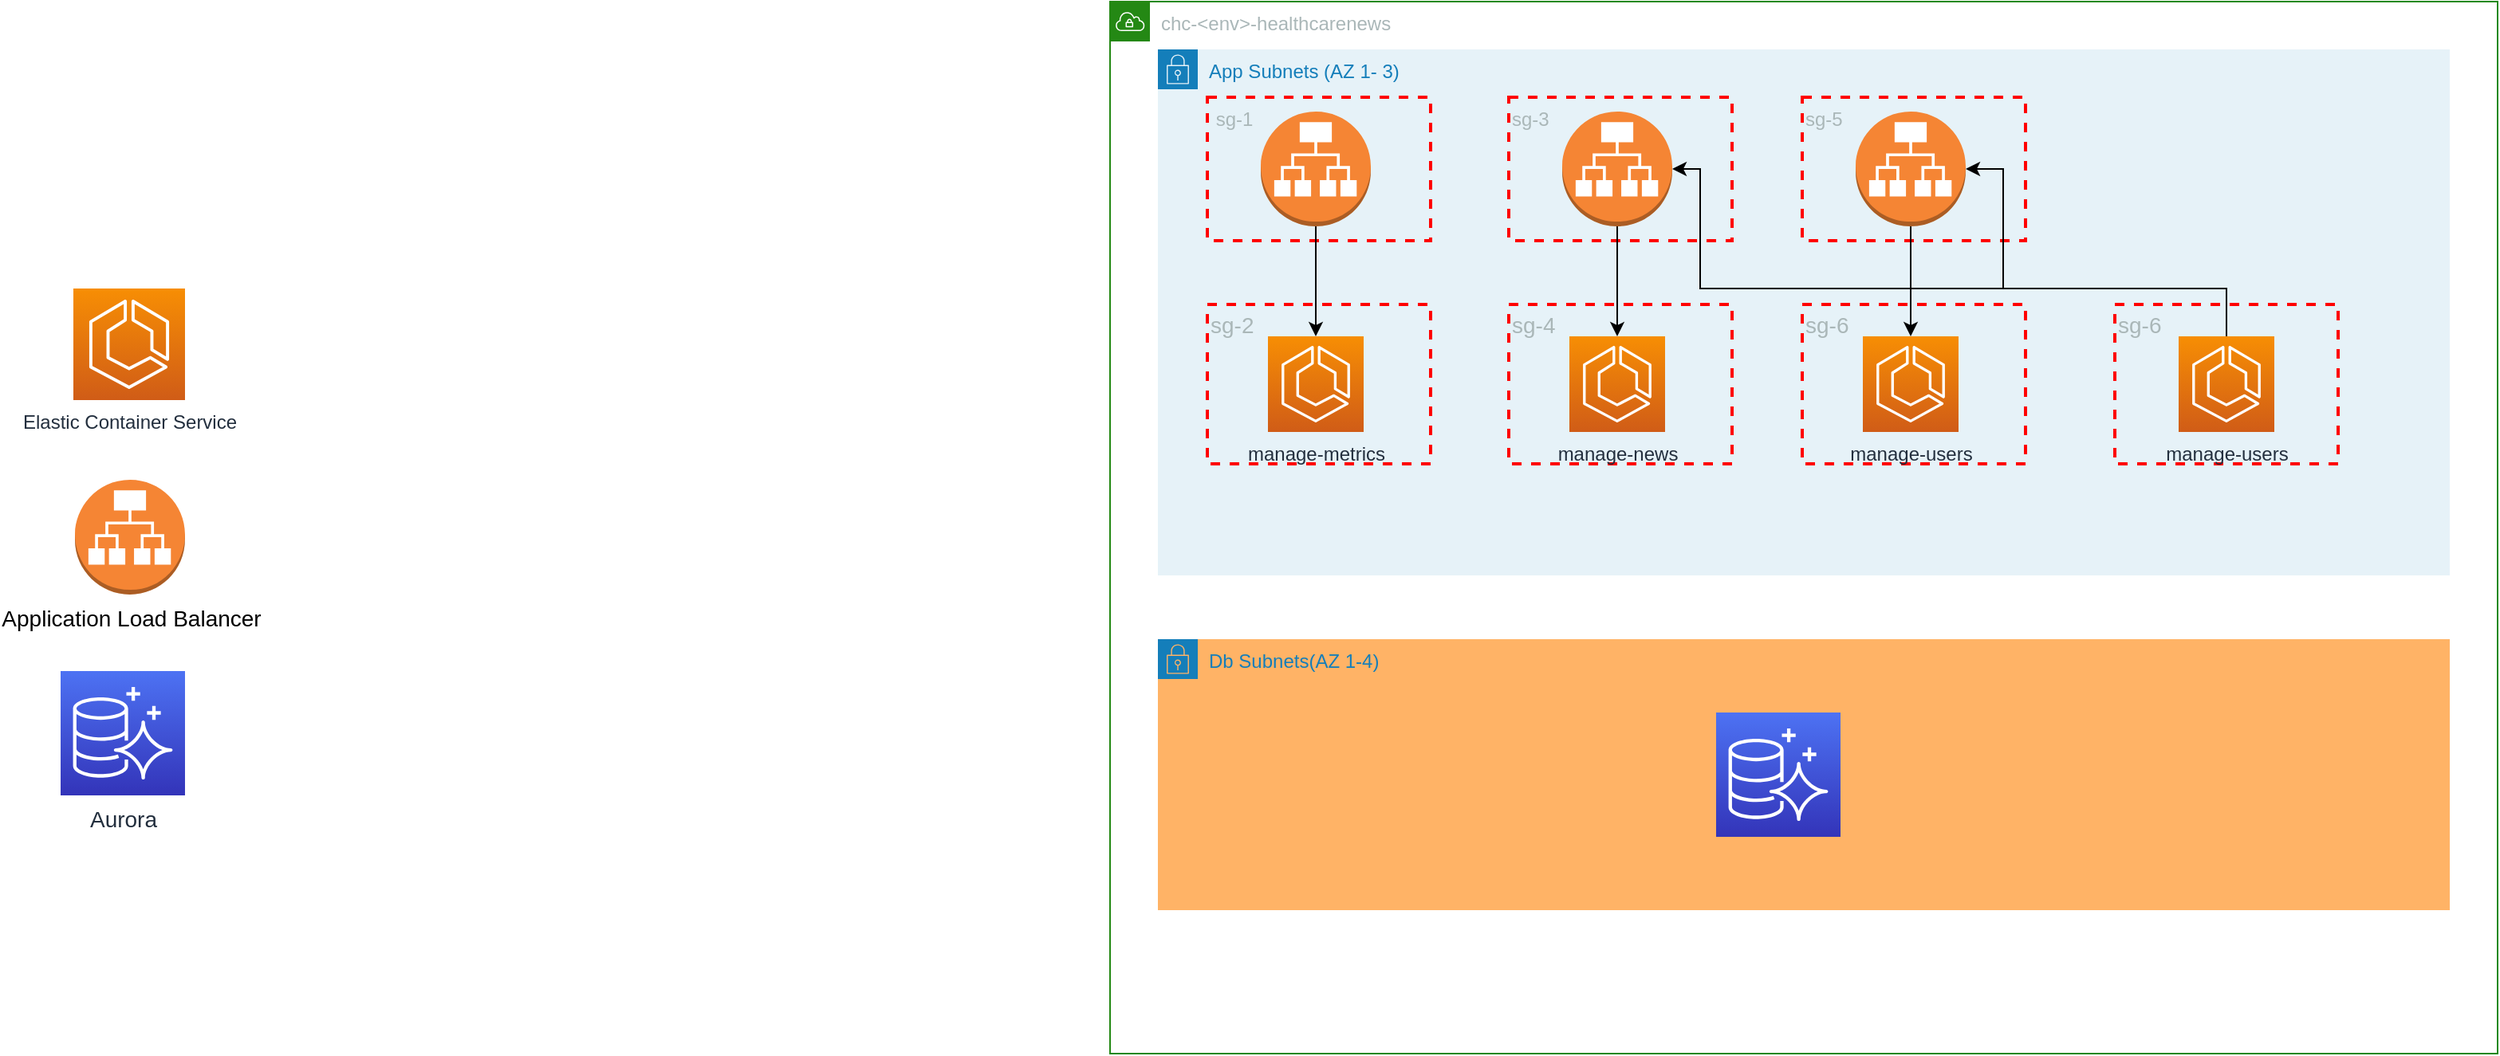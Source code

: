 <mxfile version="20.0.1" type="github">
  <diagram id="THHtqLxlr9Eyj4_QdLKH" name="Page-1">
    <mxGraphModel dx="3215" dy="2635" grid="1" gridSize="10" guides="1" tooltips="1" connect="1" arrows="1" fold="1" page="1" pageScale="1" pageWidth="850" pageHeight="1100" math="0" shadow="0">
      <root>
        <mxCell id="0" />
        <mxCell id="1" parent="0" />
        <mxCell id="4MTSjBQXgzEs_JSY60rq-1" value="chc-&amp;lt;env&amp;gt;-healthcarenews" style="points=[[0,0],[0.25,0],[0.5,0],[0.75,0],[1,0],[1,0.25],[1,0.5],[1,0.75],[1,1],[0.75,1],[0.5,1],[0.25,1],[0,1],[0,0.75],[0,0.5],[0,0.25]];outlineConnect=0;gradientColor=none;html=1;whiteSpace=wrap;fontSize=12;fontStyle=0;container=1;pointerEvents=0;collapsible=0;recursiveResize=0;shape=mxgraph.aws4.group;grIcon=mxgraph.aws4.group_vpc;strokeColor=#248814;fillColor=none;verticalAlign=top;align=left;spacingLeft=30;fontColor=#AAB7B8;dashed=0;" parent="1" vertex="1">
          <mxGeometry x="-40" y="-50" width="870" height="660" as="geometry" />
        </mxCell>
        <mxCell id="4MTSjBQXgzEs_JSY60rq-2" value="App Subnets (AZ 1- 3)" style="points=[[0,0],[0.25,0],[0.5,0],[0.75,0],[1,0],[1,0.25],[1,0.5],[1,0.75],[1,1],[0.75,1],[0.5,1],[0.25,1],[0,1],[0,0.75],[0,0.5],[0,0.25]];outlineConnect=0;gradientColor=none;html=1;whiteSpace=wrap;fontSize=12;fontStyle=0;container=1;pointerEvents=0;collapsible=0;recursiveResize=0;shape=mxgraph.aws4.group;grIcon=mxgraph.aws4.group_security_group;grStroke=0;strokeColor=#147EBA;fillColor=#E6F2F8;verticalAlign=top;align=left;spacingLeft=30;fontColor=#147EBA;dashed=0;" parent="4MTSjBQXgzEs_JSY60rq-1" vertex="1">
          <mxGeometry x="30" y="30" width="810" height="330" as="geometry" />
        </mxCell>
        <mxCell id="1BZKLHb2ks1q9DWt4mDp-4" value="&lt;font color=&quot;#aab7b8&quot;&gt;sg-2&lt;/font&gt;" style="fontStyle=0;verticalAlign=top;align=left;spacingTop=-2;fillColor=none;rounded=0;whiteSpace=wrap;html=1;strokeColor=#FF0000;strokeWidth=2;dashed=1;container=1;collapsible=0;expand=0;recursiveResize=0;fontSize=14;" vertex="1" parent="4MTSjBQXgzEs_JSY60rq-2">
          <mxGeometry x="31" y="160" width="140" height="100" as="geometry" />
        </mxCell>
        <mxCell id="4MTSjBQXgzEs_JSY60rq-4" value="manage-metrics&lt;br&gt;" style="sketch=0;points=[[0,0,0],[0.25,0,0],[0.5,0,0],[0.75,0,0],[1,0,0],[0,1,0],[0.25,1,0],[0.5,1,0],[0.75,1,0],[1,1,0],[0,0.25,0],[0,0.5,0],[0,0.75,0],[1,0.25,0],[1,0.5,0],[1,0.75,0]];outlineConnect=0;fontColor=#232F3E;gradientColor=#F78E04;gradientDirection=north;fillColor=#D05C17;strokeColor=#ffffff;dashed=0;verticalLabelPosition=bottom;verticalAlign=top;align=center;html=1;fontSize=12;fontStyle=0;aspect=fixed;shape=mxgraph.aws4.resourceIcon;resIcon=mxgraph.aws4.ecs;" parent="1BZKLHb2ks1q9DWt4mDp-4" vertex="1">
          <mxGeometry x="38" y="20" width="60" height="60" as="geometry" />
        </mxCell>
        <mxCell id="1BZKLHb2ks1q9DWt4mDp-5" value="&lt;font style=&quot;font-size: 12px;&quot; color=&quot;#aab7b8&quot;&gt;&amp;nbsp;sg-1&lt;/font&gt;" style="fontStyle=0;verticalAlign=top;align=left;spacingTop=-2;fillColor=none;rounded=0;whiteSpace=wrap;html=1;strokeColor=#FF0000;strokeWidth=2;dashed=1;container=1;collapsible=0;expand=0;recursiveResize=0;fontSize=14;" vertex="1" parent="4MTSjBQXgzEs_JSY60rq-2">
          <mxGeometry x="31" y="30" width="140" height="90" as="geometry" />
        </mxCell>
        <mxCell id="4MTSjBQXgzEs_JSY60rq-7" value="" style="outlineConnect=0;dashed=0;verticalLabelPosition=bottom;verticalAlign=top;align=center;html=1;shape=mxgraph.aws3.application_load_balancer;fillColor=#F58534;gradientColor=none;" parent="1BZKLHb2ks1q9DWt4mDp-5" vertex="1">
          <mxGeometry x="33.5" y="9" width="69" height="72" as="geometry" />
        </mxCell>
        <mxCell id="4MTSjBQXgzEs_JSY60rq-8" style="edgeStyle=orthogonalEdgeStyle;rounded=0;orthogonalLoop=1;jettySize=auto;html=1;entryX=0.5;entryY=0;entryDx=0;entryDy=0;entryPerimeter=0;" parent="4MTSjBQXgzEs_JSY60rq-2" source="4MTSjBQXgzEs_JSY60rq-7" target="4MTSjBQXgzEs_JSY60rq-4" edge="1">
          <mxGeometry relative="1" as="geometry" />
        </mxCell>
        <mxCell id="1BZKLHb2ks1q9DWt4mDp-8" value="&lt;font style=&quot;font-size: 12px;&quot; color=&quot;#aab7b8&quot;&gt;sg-3&lt;/font&gt;" style="fontStyle=0;verticalAlign=top;align=left;spacingTop=-2;fillColor=none;rounded=0;whiteSpace=wrap;html=1;strokeColor=#FF0000;strokeWidth=2;dashed=1;container=1;collapsible=0;expand=0;recursiveResize=0;fontSize=14;" vertex="1" parent="4MTSjBQXgzEs_JSY60rq-2">
          <mxGeometry x="220" y="30" width="140" height="90" as="geometry" />
        </mxCell>
        <mxCell id="1BZKLHb2ks1q9DWt4mDp-9" value="" style="outlineConnect=0;dashed=0;verticalLabelPosition=bottom;verticalAlign=top;align=center;html=1;shape=mxgraph.aws3.application_load_balancer;fillColor=#F58534;gradientColor=none;" vertex="1" parent="1BZKLHb2ks1q9DWt4mDp-8">
          <mxGeometry x="33.5" y="9" width="69" height="72" as="geometry" />
        </mxCell>
        <mxCell id="1BZKLHb2ks1q9DWt4mDp-10" value="&lt;font style=&quot;font-size: 12px;&quot; color=&quot;#aab7b8&quot;&gt;sg-5&lt;br&gt;&lt;br&gt;&lt;/font&gt;" style="fontStyle=0;verticalAlign=top;align=left;spacingTop=-2;fillColor=none;rounded=0;whiteSpace=wrap;html=1;strokeColor=#FF0000;strokeWidth=2;dashed=1;container=1;collapsible=0;expand=0;recursiveResize=0;fontSize=14;" vertex="1" parent="4MTSjBQXgzEs_JSY60rq-2">
          <mxGeometry x="404" y="30" width="140" height="90" as="geometry" />
        </mxCell>
        <mxCell id="1BZKLHb2ks1q9DWt4mDp-11" value="" style="outlineConnect=0;dashed=0;verticalLabelPosition=bottom;verticalAlign=top;align=center;html=1;shape=mxgraph.aws3.application_load_balancer;fillColor=#F58534;gradientColor=none;" vertex="1" parent="1BZKLHb2ks1q9DWt4mDp-10">
          <mxGeometry x="33.5" y="9" width="69" height="72" as="geometry" />
        </mxCell>
        <mxCell id="1BZKLHb2ks1q9DWt4mDp-12" value="&lt;font color=&quot;#aab7b8&quot;&gt;sg-4&lt;br&gt;&lt;br&gt;&lt;/font&gt;" style="fontStyle=0;verticalAlign=top;align=left;spacingTop=-2;fillColor=none;rounded=0;whiteSpace=wrap;html=1;strokeColor=#FF0000;strokeWidth=2;dashed=1;container=1;collapsible=0;expand=0;recursiveResize=0;fontSize=14;" vertex="1" parent="4MTSjBQXgzEs_JSY60rq-2">
          <mxGeometry x="220" y="160" width="140" height="100" as="geometry" />
        </mxCell>
        <mxCell id="1BZKLHb2ks1q9DWt4mDp-13" value="manage-news" style="sketch=0;points=[[0,0,0],[0.25,0,0],[0.5,0,0],[0.75,0,0],[1,0,0],[0,1,0],[0.25,1,0],[0.5,1,0],[0.75,1,0],[1,1,0],[0,0.25,0],[0,0.5,0],[0,0.75,0],[1,0.25,0],[1,0.5,0],[1,0.75,0]];outlineConnect=0;fontColor=#232F3E;gradientColor=#F78E04;gradientDirection=north;fillColor=#D05C17;strokeColor=#ffffff;dashed=0;verticalLabelPosition=bottom;verticalAlign=top;align=center;html=1;fontSize=12;fontStyle=0;aspect=fixed;shape=mxgraph.aws4.resourceIcon;resIcon=mxgraph.aws4.ecs;" vertex="1" parent="1BZKLHb2ks1q9DWt4mDp-12">
          <mxGeometry x="38" y="20" width="60" height="60" as="geometry" />
        </mxCell>
        <mxCell id="1BZKLHb2ks1q9DWt4mDp-14" value="&lt;font color=&quot;#aab7b8&quot;&gt;sg-6&lt;br&gt;&lt;br&gt;&lt;/font&gt;" style="fontStyle=0;verticalAlign=top;align=left;spacingTop=-2;fillColor=none;rounded=0;whiteSpace=wrap;html=1;strokeColor=#FF0000;strokeWidth=2;dashed=1;container=1;collapsible=0;expand=0;recursiveResize=0;fontSize=14;" vertex="1" parent="4MTSjBQXgzEs_JSY60rq-2">
          <mxGeometry x="404" y="160" width="140" height="100" as="geometry" />
        </mxCell>
        <mxCell id="1BZKLHb2ks1q9DWt4mDp-15" value="manage-users" style="sketch=0;points=[[0,0,0],[0.25,0,0],[0.5,0,0],[0.75,0,0],[1,0,0],[0,1,0],[0.25,1,0],[0.5,1,0],[0.75,1,0],[1,1,0],[0,0.25,0],[0,0.5,0],[0,0.75,0],[1,0.25,0],[1,0.5,0],[1,0.75,0]];outlineConnect=0;fontColor=#232F3E;gradientColor=#F78E04;gradientDirection=north;fillColor=#D05C17;strokeColor=#ffffff;dashed=0;verticalLabelPosition=bottom;verticalAlign=top;align=center;html=1;fontSize=12;fontStyle=0;aspect=fixed;shape=mxgraph.aws4.resourceIcon;resIcon=mxgraph.aws4.ecs;" vertex="1" parent="1BZKLHb2ks1q9DWt4mDp-14">
          <mxGeometry x="38" y="20" width="60" height="60" as="geometry" />
        </mxCell>
        <mxCell id="1BZKLHb2ks1q9DWt4mDp-16" style="edgeStyle=orthogonalEdgeStyle;rounded=0;orthogonalLoop=1;jettySize=auto;html=1;fontSize=12;fontColor=#AAB7B8;" edge="1" parent="4MTSjBQXgzEs_JSY60rq-2" source="1BZKLHb2ks1q9DWt4mDp-9" target="1BZKLHb2ks1q9DWt4mDp-13">
          <mxGeometry relative="1" as="geometry" />
        </mxCell>
        <mxCell id="1BZKLHb2ks1q9DWt4mDp-17" style="edgeStyle=orthogonalEdgeStyle;rounded=0;orthogonalLoop=1;jettySize=auto;html=1;entryX=0.5;entryY=0;entryDx=0;entryDy=0;entryPerimeter=0;fontSize=12;fontColor=#AAB7B8;" edge="1" parent="4MTSjBQXgzEs_JSY60rq-2" source="1BZKLHb2ks1q9DWt4mDp-11" target="1BZKLHb2ks1q9DWt4mDp-15">
          <mxGeometry relative="1" as="geometry" />
        </mxCell>
        <mxCell id="1BZKLHb2ks1q9DWt4mDp-23" style="edgeStyle=orthogonalEdgeStyle;rounded=0;orthogonalLoop=1;jettySize=auto;html=1;entryX=1;entryY=0.5;entryDx=0;entryDy=0;entryPerimeter=0;fontSize=12;fontColor=#AAB7B8;" edge="1" parent="4MTSjBQXgzEs_JSY60rq-2" source="1BZKLHb2ks1q9DWt4mDp-20" target="1BZKLHb2ks1q9DWt4mDp-9">
          <mxGeometry relative="1" as="geometry">
            <Array as="points">
              <mxPoint x="670" y="150" />
              <mxPoint x="340" y="150" />
              <mxPoint x="340" y="75" />
            </Array>
          </mxGeometry>
        </mxCell>
        <mxCell id="1BZKLHb2ks1q9DWt4mDp-20" value="&lt;font color=&quot;#aab7b8&quot;&gt;sg-6&lt;br&gt;&lt;br&gt;&lt;/font&gt;" style="fontStyle=0;verticalAlign=top;align=left;spacingTop=-2;fillColor=none;rounded=0;whiteSpace=wrap;html=1;strokeColor=#FF0000;strokeWidth=2;dashed=1;container=1;collapsible=0;expand=0;recursiveResize=0;fontSize=14;" vertex="1" parent="4MTSjBQXgzEs_JSY60rq-2">
          <mxGeometry x="600" y="160" width="140" height="100" as="geometry" />
        </mxCell>
        <mxCell id="1BZKLHb2ks1q9DWt4mDp-21" value="manage-users" style="sketch=0;points=[[0,0,0],[0.25,0,0],[0.5,0,0],[0.75,0,0],[1,0,0],[0,1,0],[0.25,1,0],[0.5,1,0],[0.75,1,0],[1,1,0],[0,0.25,0],[0,0.5,0],[0,0.75,0],[1,0.25,0],[1,0.5,0],[1,0.75,0]];outlineConnect=0;fontColor=#232F3E;gradientColor=#F78E04;gradientDirection=north;fillColor=#D05C17;strokeColor=#ffffff;dashed=0;verticalLabelPosition=bottom;verticalAlign=top;align=center;html=1;fontSize=12;fontStyle=0;aspect=fixed;shape=mxgraph.aws4.resourceIcon;resIcon=mxgraph.aws4.ecs;" vertex="1" parent="1BZKLHb2ks1q9DWt4mDp-20">
          <mxGeometry x="40" y="20" width="60" height="60" as="geometry" />
        </mxCell>
        <mxCell id="1BZKLHb2ks1q9DWt4mDp-22" style="edgeStyle=orthogonalEdgeStyle;rounded=0;orthogonalLoop=1;jettySize=auto;html=1;entryX=1;entryY=0.5;entryDx=0;entryDy=0;entryPerimeter=0;fontSize=12;fontColor=#AAB7B8;exitX=0.5;exitY=0;exitDx=0;exitDy=0;exitPerimeter=0;" edge="1" parent="4MTSjBQXgzEs_JSY60rq-2" source="1BZKLHb2ks1q9DWt4mDp-21" target="1BZKLHb2ks1q9DWt4mDp-11">
          <mxGeometry relative="1" as="geometry">
            <Array as="points">
              <mxPoint x="670" y="150" />
              <mxPoint x="530" y="150" />
              <mxPoint x="530" y="75" />
            </Array>
          </mxGeometry>
        </mxCell>
        <mxCell id="4MTSjBQXgzEs_JSY60rq-3" value="Db Subnets(AZ 1-4)" style="points=[[0,0],[0.25,0],[0.5,0],[0.75,0],[1,0],[1,0.25],[1,0.5],[1,0.75],[1,1],[0.75,1],[0.5,1],[0.25,1],[0,1],[0,0.75],[0,0.5],[0,0.25]];outlineConnect=0;gradientColor=none;html=1;whiteSpace=wrap;fontSize=12;fontStyle=0;container=1;pointerEvents=0;collapsible=0;recursiveResize=0;shape=mxgraph.aws4.group;grIcon=mxgraph.aws4.group_security_group;grStroke=0;strokeColor=#147EBA;fillColor=#FFB366;verticalAlign=top;align=left;spacingLeft=30;fontColor=#147EBA;dashed=0;" parent="4MTSjBQXgzEs_JSY60rq-1" vertex="1">
          <mxGeometry x="30" y="400" width="810" height="170" as="geometry" />
        </mxCell>
        <mxCell id="4MTSjBQXgzEs_JSY60rq-14" value="" style="sketch=0;points=[[0,0,0],[0.25,0,0],[0.5,0,0],[0.75,0,0],[1,0,0],[0,1,0],[0.25,1,0],[0.5,1,0],[0.75,1,0],[1,1,0],[0,0.25,0],[0,0.5,0],[0,0.75,0],[1,0.25,0],[1,0.5,0],[1,0.75,0]];outlineConnect=0;fontColor=#232F3E;gradientColor=#4D72F3;gradientDirection=north;fillColor=#3334B9;strokeColor=#ffffff;dashed=0;verticalLabelPosition=bottom;verticalAlign=top;align=center;html=1;fontSize=12;fontStyle=0;aspect=fixed;shape=mxgraph.aws4.resourceIcon;resIcon=mxgraph.aws4.aurora;" parent="4MTSjBQXgzEs_JSY60rq-3" vertex="1">
          <mxGeometry x="350" y="46" width="78" height="78" as="geometry" />
        </mxCell>
        <mxCell id="4MTSjBQXgzEs_JSY60rq-22" value="Elastic Container Service" style="sketch=0;points=[[0,0,0],[0.25,0,0],[0.5,0,0],[0.75,0,0],[1,0,0],[0,1,0],[0.25,1,0],[0.5,1,0],[0.75,1,0],[1,1,0],[0,0.25,0],[0,0.5,0],[0,0.75,0],[1,0.25,0],[1,0.5,0],[1,0.75,0]];outlineConnect=0;fontColor=#232F3E;gradientColor=#F78E04;gradientDirection=north;fillColor=#D05C17;strokeColor=#ffffff;dashed=0;verticalLabelPosition=bottom;verticalAlign=top;align=center;html=1;fontSize=12;fontStyle=0;aspect=fixed;shape=mxgraph.aws4.resourceIcon;resIcon=mxgraph.aws4.ecs;" parent="1" vertex="1">
          <mxGeometry x="-690" y="130" width="70" height="70" as="geometry" />
        </mxCell>
        <mxCell id="4MTSjBQXgzEs_JSY60rq-25" value="Application Load Balancer" style="outlineConnect=0;dashed=0;verticalLabelPosition=bottom;verticalAlign=top;align=center;html=1;shape=mxgraph.aws3.application_load_balancer;fillColor=#F58534;gradientColor=none;fontSize=14;" parent="1" vertex="1">
          <mxGeometry x="-689" y="250" width="69" height="72" as="geometry" />
        </mxCell>
        <mxCell id="1BZKLHb2ks1q9DWt4mDp-1" value="&lt;font style=&quot;font-size: 14px;&quot;&gt;Aurora&lt;/font&gt;" style="sketch=0;points=[[0,0,0],[0.25,0,0],[0.5,0,0],[0.75,0,0],[1,0,0],[0,1,0],[0.25,1,0],[0.5,1,0],[0.75,1,0],[1,1,0],[0,0.25,0],[0,0.5,0],[0,0.75,0],[1,0.25,0],[1,0.5,0],[1,0.75,0]];outlineConnect=0;fontColor=#232F3E;gradientColor=#4D72F3;gradientDirection=north;fillColor=#3334B9;strokeColor=#ffffff;dashed=0;verticalLabelPosition=bottom;verticalAlign=top;align=center;html=1;fontSize=12;fontStyle=0;aspect=fixed;shape=mxgraph.aws4.resourceIcon;resIcon=mxgraph.aws4.aurora;" vertex="1" parent="1">
          <mxGeometry x="-698" y="370" width="78" height="78" as="geometry" />
        </mxCell>
      </root>
    </mxGraphModel>
  </diagram>
</mxfile>
